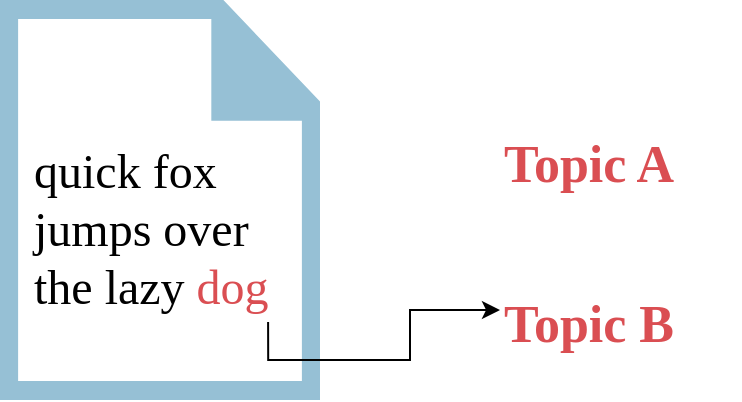 <mxfile version="14.4.4" type="device"><diagram id="mXsEzY1grTL8d_6-SwdW" name="Page-1"><mxGraphModel dx="1422" dy="719" grid="1" gridSize="10" guides="1" tooltips="1" connect="1" arrows="1" fold="1" page="1" pageScale="1" pageWidth="850" pageHeight="1100" math="0" shadow="0"><root><mxCell id="0"/><mxCell id="1" parent="0"/><mxCell id="ywNSG6XFUbNYVKEKO_jB-4" value="" style="group" vertex="1" connectable="0" parent="1"><mxGeometry x="100" y="150" width="160" height="200" as="geometry"/></mxCell><mxCell id="ywNSG6XFUbNYVKEKO_jB-2" value="" style="pointerEvents=1;shadow=0;dashed=0;html=1;strokeColor=none;labelPosition=center;verticalLabelPosition=bottom;verticalAlign=top;outlineConnect=0;align=center;shape=mxgraph.office.concepts.document_blank;fontColor=#96C0D5;labelBorderColor=#96C0D5;fillColor=#96C0D5;" vertex="1" parent="ywNSG6XFUbNYVKEKO_jB-4"><mxGeometry width="160" height="200" as="geometry"/></mxCell><mxCell id="ywNSG6XFUbNYVKEKO_jB-3" value="&lt;div style=&quot;font-size: 24px&quot; align=&quot;left&quot;&gt;quick fox &lt;br style=&quot;font-size: 24px&quot;&gt;&lt;/div&gt;&lt;div style=&quot;font-size: 24px&quot; align=&quot;left&quot;&gt;jumps over &lt;br style=&quot;font-size: 24px&quot;&gt;&lt;/div&gt;&lt;div style=&quot;font-size: 24px&quot; align=&quot;left&quot;&gt;the lazy &lt;font color=&quot;#DA4E52&quot;&gt;dog&lt;/font&gt;&lt;/div&gt;" style="text;html=1;align=left;verticalAlign=middle;resizable=0;points=[];autosize=1;fontSize=24;spacingLeft=5;fontFamily=Palatino Linotype;" vertex="1" parent="ywNSG6XFUbNYVKEKO_jB-4"><mxGeometry x="10" y="70" width="150" height="90" as="geometry"/></mxCell><mxCell id="ywNSG6XFUbNYVKEKO_jB-5" value="&lt;font style=&quot;font-size: 26px;&quot; color=&quot;#DA4E52&quot;&gt;&lt;font style=&quot;font-size: 26px;&quot;&gt;&lt;b style=&quot;font-size: 26px;&quot;&gt;Topic A&lt;/b&gt;&lt;br style=&quot;font-size: 26px;&quot;&gt;&lt;/font&gt;&lt;/font&gt;" style="text;whiteSpace=wrap;html=1;fontSize=26;fontFamily=Palatino Linotype;" vertex="1" parent="1"><mxGeometry x="350" y="210" width="120" height="30" as="geometry"/></mxCell><mxCell id="ywNSG6XFUbNYVKEKO_jB-7" style="edgeStyle=orthogonalEdgeStyle;rounded=0;orthogonalLoop=1;jettySize=auto;html=1;exitX=0;exitY=0.5;exitDx=0;exitDy=0;entryX=0.827;entryY=1.011;entryDx=0;entryDy=0;entryPerimeter=0;fontSize=26;fontColor=#96C0D5;startArrow=classic;startFill=1;endArrow=none;endFill=0;" edge="1" parent="1" source="ywNSG6XFUbNYVKEKO_jB-6" target="ywNSG6XFUbNYVKEKO_jB-3"><mxGeometry relative="1" as="geometry"/></mxCell><mxCell id="ywNSG6XFUbNYVKEKO_jB-6" value="&lt;font style=&quot;font-size: 26px&quot; color=&quot;#DA4E52&quot;&gt;&lt;font style=&quot;font-size: 26px&quot;&gt;&lt;b style=&quot;font-size: 26px&quot;&gt;Topic B&lt;/b&gt;&lt;br style=&quot;font-size: 26px&quot;&gt;&lt;/font&gt;&lt;/font&gt;" style="text;whiteSpace=wrap;html=1;fontSize=26;fontFamily=Palatino Linotype;" vertex="1" parent="1"><mxGeometry x="350" y="290" width="120" height="30" as="geometry"/></mxCell></root></mxGraphModel></diagram></mxfile>